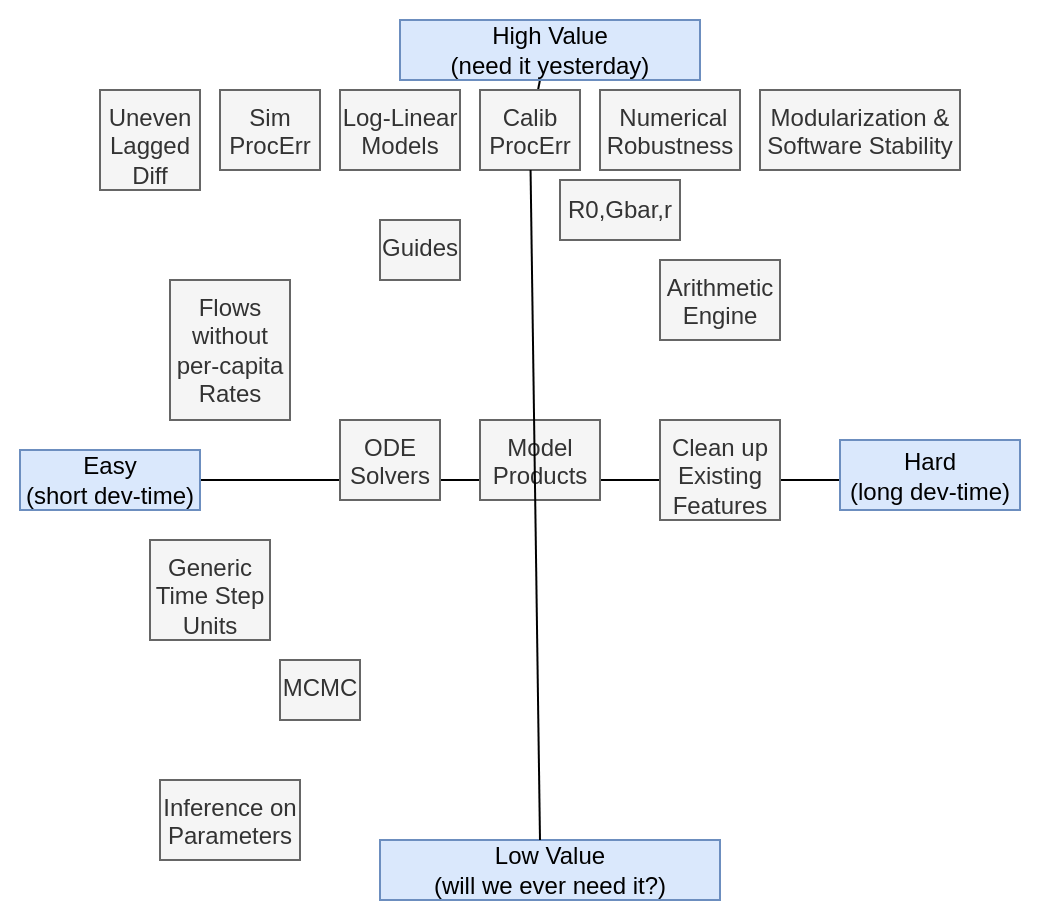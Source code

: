 <mxfile>
    <diagram id="jvpxiM3Bno99Y7HnI9Pq" name="Page-1">
        <mxGraphModel dx="898" dy="506" grid="1" gridSize="10" guides="1" tooltips="1" connect="1" arrows="1" fold="1" page="1" pageScale="1" pageWidth="500" pageHeight="780" math="0" shadow="0">
            <root>
                <mxCell id="0"/>
                <mxCell id="1" parent="0"/>
                <mxCell id="28" value="" style="rounded=0;whiteSpace=wrap;html=1;strokeColor=none;" parent="1" vertex="1">
                    <mxGeometry width="520" height="460" as="geometry"/>
                </mxCell>
                <mxCell id="2" value="" style="endArrow=none;html=1;align=center;startArrow=none;" parent="1" source="22" edge="1">
                    <mxGeometry width="50" height="50" relative="1" as="geometry">
                        <mxPoint x="270" y="420" as="sourcePoint"/>
                        <mxPoint x="270" y="40" as="targetPoint"/>
                    </mxGeometry>
                </mxCell>
                <mxCell id="3" value="" style="endArrow=none;html=1;align=center;" parent="1" target="4" edge="1">
                    <mxGeometry width="50" height="50" relative="1" as="geometry">
                        <mxPoint x="450" y="240" as="sourcePoint"/>
                        <mxPoint x="50" y="240" as="targetPoint"/>
                    </mxGeometry>
                </mxCell>
                <mxCell id="4" value="Easy&lt;br&gt;(short dev-time)" style="text;html=1;strokeColor=#6c8ebf;fillColor=#dae8fc;align=center;verticalAlign=middle;whiteSpace=wrap;rounded=0;" parent="1" vertex="1">
                    <mxGeometry x="10" y="225" width="90" height="30" as="geometry"/>
                </mxCell>
                <mxCell id="5" value="Hard&lt;br&gt;(long dev-time)" style="text;html=1;strokeColor=#6c8ebf;fillColor=#dae8fc;align=center;verticalAlign=middle;whiteSpace=wrap;rounded=0;" parent="1" vertex="1">
                    <mxGeometry x="420" y="220" width="90" height="35" as="geometry"/>
                </mxCell>
                <mxCell id="6" value="High Value&lt;br&gt;(need it yesterday)" style="text;html=1;strokeColor=#6c8ebf;fillColor=#dae8fc;align=center;verticalAlign=middle;whiteSpace=wrap;rounded=0;" parent="1" vertex="1">
                    <mxGeometry x="200" y="10" width="150" height="30" as="geometry"/>
                </mxCell>
                <mxCell id="7" value="Low Value&lt;br&gt;(will we ever need it?)" style="text;html=1;strokeColor=#6c8ebf;fillColor=#dae8fc;align=center;verticalAlign=middle;whiteSpace=wrap;rounded=0;" parent="1" vertex="1">
                    <mxGeometry x="190" y="420" width="170" height="30" as="geometry"/>
                </mxCell>
                <mxCell id="8" value="Arithmetic Engine&lt;br&gt;" style="text;whiteSpace=wrap;html=1;fillColor=#f5f5f5;fontColor=#333333;strokeColor=#666666;align=center;" parent="1" vertex="1">
                    <mxGeometry x="330" y="130" width="60" height="40" as="geometry"/>
                </mxCell>
                <mxCell id="10" value="&amp;nbsp;Numerical Robustness" style="text;whiteSpace=wrap;html=1;fillColor=#f5f5f5;fontColor=#333333;strokeColor=#666666;align=center;" parent="1" vertex="1">
                    <mxGeometry x="300" y="45" width="70" height="40" as="geometry"/>
                </mxCell>
                <mxCell id="11" value="Inference on Parameters" style="text;whiteSpace=wrap;html=1;fillColor=#f5f5f5;fontColor=#333333;strokeColor=#666666;align=center;" parent="1" vertex="1">
                    <mxGeometry x="80" y="390" width="70" height="40" as="geometry"/>
                </mxCell>
                <mxCell id="12" value="Log-Linear Models" style="text;whiteSpace=wrap;html=1;fillColor=#f5f5f5;fontColor=#333333;strokeColor=#666666;align=center;" parent="1" vertex="1">
                    <mxGeometry x="170" y="45" width="60" height="40" as="geometry"/>
                </mxCell>
                <mxCell id="14" value="Sim ProcErr" style="text;whiteSpace=wrap;html=1;fillColor=#f5f5f5;fontColor=#333333;strokeColor=#666666;align=center;" parent="1" vertex="1">
                    <mxGeometry x="110" y="45" width="50" height="40" as="geometry"/>
                </mxCell>
                <mxCell id="15" value="Model Products" style="text;whiteSpace=wrap;html=1;fillColor=#f5f5f5;fontColor=#333333;strokeColor=#666666;align=center;" parent="1" vertex="1">
                    <mxGeometry x="240" y="210" width="60" height="40" as="geometry"/>
                </mxCell>
                <mxCell id="16" value="ODE Solvers" style="text;whiteSpace=wrap;html=1;fillColor=#f5f5f5;fontColor=#333333;strokeColor=#666666;align=center;" parent="1" vertex="1">
                    <mxGeometry x="170" y="210" width="50" height="40" as="geometry"/>
                </mxCell>
                <mxCell id="17" value="R0,Gbar,r" style="text;html=1;strokeColor=#666666;fillColor=#f5f5f5;align=center;verticalAlign=middle;whiteSpace=wrap;rounded=0;fontColor=#333333;" parent="1" vertex="1">
                    <mxGeometry x="280" y="90" width="60" height="30" as="geometry"/>
                </mxCell>
                <mxCell id="18" value="Generic Time Step Units" style="text;whiteSpace=wrap;html=1;fillColor=#f5f5f5;fontColor=#333333;strokeColor=#666666;align=center;" parent="1" vertex="1">
                    <mxGeometry x="75" y="270" width="60" height="50" as="geometry"/>
                </mxCell>
                <mxCell id="19" value="Flows without per-capita Rates" style="text;whiteSpace=wrap;html=1;fillColor=#f5f5f5;fontColor=#333333;strokeColor=#666666;align=center;" parent="1" vertex="1">
                    <mxGeometry x="85" y="140" width="60" height="70" as="geometry"/>
                </mxCell>
                <mxCell id="20" value="MCMC" style="text;whiteSpace=wrap;html=1;fillColor=#f5f5f5;fontColor=#333333;strokeColor=#666666;align=center;" parent="1" vertex="1">
                    <mxGeometry x="140" y="330" width="40" height="30" as="geometry"/>
                </mxCell>
                <mxCell id="21" value="Uneven Lagged Diff" style="text;whiteSpace=wrap;html=1;fillColor=#f5f5f5;fontColor=#333333;strokeColor=#666666;align=center;" parent="1" vertex="1">
                    <mxGeometry x="50" y="45" width="50" height="50" as="geometry"/>
                </mxCell>
                <mxCell id="23" value="Modularization &amp;amp; Software Stability" style="text;whiteSpace=wrap;html=1;fillColor=#f5f5f5;fontColor=#333333;strokeColor=#666666;align=center;" parent="1" vertex="1">
                    <mxGeometry x="380" y="45" width="100" height="40" as="geometry"/>
                </mxCell>
                <mxCell id="24" value="Clean up Existing Features" style="text;whiteSpace=wrap;html=1;fillColor=#f5f5f5;fontColor=#333333;strokeColor=#666666;align=center;" parent="1" vertex="1">
                    <mxGeometry x="330" y="210" width="60" height="50" as="geometry"/>
                </mxCell>
                <mxCell id="25" value="Guides" style="text;whiteSpace=wrap;html=1;fillColor=#f5f5f5;fontColor=#333333;strokeColor=#666666;align=center;" parent="1" vertex="1">
                    <mxGeometry x="190" y="110" width="40" height="30" as="geometry"/>
                </mxCell>
                <mxCell id="22" value="Calib&lt;br&gt;ProcErr" style="text;whiteSpace=wrap;html=1;fillColor=#f5f5f5;fontColor=#333333;strokeColor=#666666;align=center;" parent="1" vertex="1">
                    <mxGeometry x="240" y="45" width="50" height="40" as="geometry"/>
                </mxCell>
                <mxCell id="29" value="" style="endArrow=none;html=1;align=center;" parent="1" target="22" edge="1">
                    <mxGeometry width="50" height="50" relative="1" as="geometry">
                        <mxPoint x="270" y="420" as="sourcePoint"/>
                        <mxPoint x="270" y="40" as="targetPoint"/>
                    </mxGeometry>
                </mxCell>
            </root>
        </mxGraphModel>
    </diagram>
</mxfile>